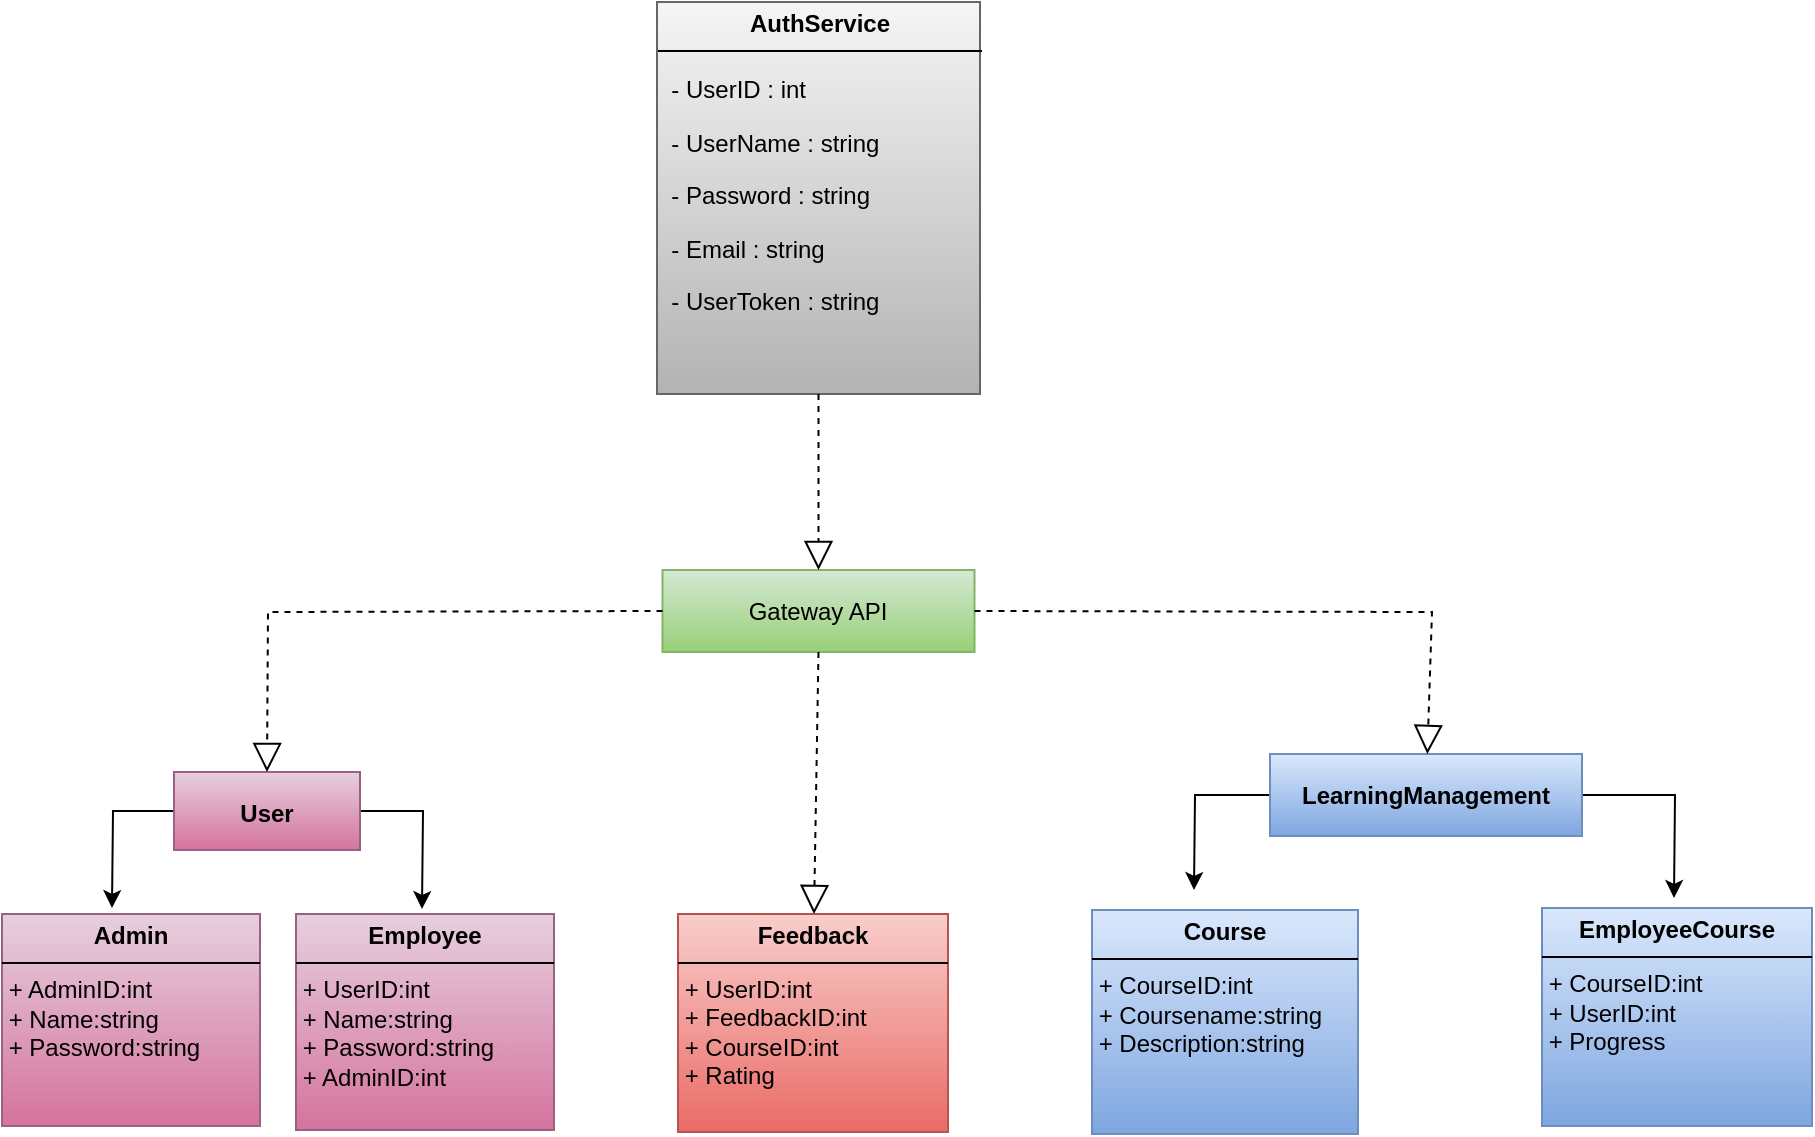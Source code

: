<mxfile version="24.8.4">
  <diagram name="Page-1" id="oK0G3mdSiI1R-UtyLJtH">
    <mxGraphModel dx="2261" dy="1889" grid="0" gridSize="10" guides="1" tooltips="1" connect="1" arrows="1" fold="1" page="1" pageScale="1" pageWidth="827" pageHeight="1169" math="0" shadow="0">
      <root>
        <mxCell id="0" />
        <mxCell id="1" parent="0" />
        <mxCell id="--PdqBRdpQIq2kUzL6Wq-28" value="" style="edgeStyle=orthogonalEdgeStyle;rounded=0;orthogonalLoop=1;jettySize=auto;html=1;" parent="1" source="--PdqBRdpQIq2kUzL6Wq-1" edge="1">
          <mxGeometry relative="1" as="geometry">
            <mxPoint x="444" y="27" as="targetPoint" />
          </mxGeometry>
        </mxCell>
        <mxCell id="--PdqBRdpQIq2kUzL6Wq-30" value="" style="edgeStyle=orthogonalEdgeStyle;rounded=0;orthogonalLoop=1;jettySize=auto;html=1;" parent="1" source="--PdqBRdpQIq2kUzL6Wq-1" edge="1">
          <mxGeometry relative="1" as="geometry">
            <mxPoint x="684" y="31" as="targetPoint" />
          </mxGeometry>
        </mxCell>
        <mxCell id="--PdqBRdpQIq2kUzL6Wq-1" value="&lt;div&gt;&lt;b&gt;&lt;br&gt;&lt;/b&gt;&lt;/div&gt;&lt;div&gt;&lt;b&gt;LearningManagement&lt;/b&gt;&lt;/div&gt;" style="verticalAlign=top;align=center;overflow=fill;html=1;whiteSpace=wrap;fillColor=#dae8fc;gradientColor=#7ea6e0;strokeColor=#6c8ebf;" parent="1" vertex="1">
          <mxGeometry x="482" y="-41" width="156" height="41" as="geometry" />
        </mxCell>
        <mxCell id="--PdqBRdpQIq2kUzL6Wq-6" value="&lt;p style=&quot;margin:0px;margin-top:4px;text-align:center;&quot;&gt;&lt;b&gt;Admin&lt;/b&gt;&lt;br&gt;&lt;/p&gt;&lt;hr size=&quot;1&quot; style=&quot;border-style:solid;&quot;&gt;&lt;div style=&quot;height:2px;&quot;&gt;&amp;nbsp;+ AdminID:int &lt;br&gt;&lt;div align=&quot;left&quot;&gt;&amp;nbsp;+ Name:string&lt;br&gt;&lt;/div&gt;&lt;div align=&quot;left&quot;&gt;&amp;nbsp;+ Password:string&lt;/div&gt;&lt;/div&gt;" style="verticalAlign=top;align=left;overflow=fill;html=1;whiteSpace=wrap;fillColor=#e6d0de;strokeColor=#996185;gradientColor=#d5739d;" parent="1" vertex="1">
          <mxGeometry x="-152" y="39" width="129" height="106" as="geometry" />
        </mxCell>
        <mxCell id="--PdqBRdpQIq2kUzL6Wq-7" value="&lt;p style=&quot;margin:0px;margin-top:4px;text-align:center;&quot;&gt;&lt;b&gt;Employee&lt;/b&gt;&lt;br&gt;&lt;/p&gt;&lt;hr size=&quot;1&quot; style=&quot;border-style:solid;&quot;&gt;&lt;div style=&quot;height:2px;&quot;&gt;&amp;nbsp;+ UserID:int&lt;div align=&quot;left&quot;&gt;&amp;nbsp;+ Name:string&lt;br&gt;&lt;/div&gt;&lt;div align=&quot;left&quot;&gt;&amp;nbsp;+ Password:string&lt;/div&gt;&amp;nbsp;+ AdminID:int&lt;/div&gt;" style="verticalAlign=top;align=left;overflow=fill;html=1;whiteSpace=wrap;fillColor=#e6d0de;gradientColor=#d5739d;strokeColor=#996185;" parent="1" vertex="1">
          <mxGeometry x="-5" y="39" width="129" height="108" as="geometry" />
        </mxCell>
        <mxCell id="--PdqBRdpQIq2kUzL6Wq-26" value="" style="edgeStyle=orthogonalEdgeStyle;rounded=0;orthogonalLoop=1;jettySize=auto;html=1;exitX=1;exitY=0.5;exitDx=0;exitDy=0;" parent="1" source="--PdqBRdpQIq2kUzL6Wq-8" edge="1">
          <mxGeometry relative="1" as="geometry">
            <mxPoint x="58" y="36.5" as="targetPoint" />
            <mxPoint x="-78" y="-15" as="sourcePoint" />
          </mxGeometry>
        </mxCell>
        <mxCell id="Mp1r6Ckg1u2kVBvOz9au-3" value="" style="edgeStyle=orthogonalEdgeStyle;rounded=0;orthogonalLoop=1;jettySize=auto;html=1;" edge="1" parent="1" source="--PdqBRdpQIq2kUzL6Wq-8">
          <mxGeometry relative="1" as="geometry">
            <mxPoint x="-97" y="36" as="targetPoint" />
          </mxGeometry>
        </mxCell>
        <mxCell id="--PdqBRdpQIq2kUzL6Wq-8" value="&lt;div align=&quot;center&quot;&gt;&lt;b&gt;&lt;br&gt;&lt;/b&gt;&lt;/div&gt;&lt;div align=&quot;center&quot;&gt;&lt;b&gt;User&lt;/b&gt;&lt;/div&gt;" style="verticalAlign=top;align=center;overflow=fill;html=1;whiteSpace=wrap;fillColor=#e6d0de;strokeColor=#996185;gradientColor=#d5739d;" parent="1" vertex="1">
          <mxGeometry x="-66" y="-32" width="93" height="39" as="geometry" />
        </mxCell>
        <mxCell id="--PdqBRdpQIq2kUzL6Wq-9" value="&lt;p style=&quot;margin:0px;margin-top:4px;text-align:center;&quot;&gt;&lt;b&gt;Course&lt;/b&gt;&lt;br&gt;&lt;/p&gt;&lt;hr size=&quot;1&quot; style=&quot;border-style:solid;&quot;&gt;&lt;div style=&quot;height:2px;&quot;&gt;&amp;nbsp;+ CourseID:int&lt;div align=&quot;left&quot;&gt;&amp;nbsp;+ Coursename:string&lt;br&gt;&lt;/div&gt;&lt;div align=&quot;left&quot;&gt;&amp;nbsp;+ Description:string&lt;/div&gt;&amp;nbsp;&lt;br&gt;&lt;/div&gt;" style="verticalAlign=top;align=left;overflow=fill;html=1;whiteSpace=wrap;fillColor=#dae8fc;gradientColor=#7ea6e0;strokeColor=#6c8ebf;" parent="1" vertex="1">
          <mxGeometry x="393" y="37" width="133" height="112" as="geometry" />
        </mxCell>
        <mxCell id="--PdqBRdpQIq2kUzL6Wq-10" value="&lt;p style=&quot;margin:0px;margin-top:4px;text-align:center;&quot;&gt;&lt;b&gt;EmployeeCourse&lt;/b&gt;&lt;br&gt;&lt;/p&gt;&lt;hr size=&quot;1&quot; style=&quot;border-style:solid;&quot;&gt;&lt;div style=&quot;height:2px;&quot;&gt;&amp;nbsp;+ CourseID:int&lt;div align=&quot;left&quot;&gt;&amp;nbsp;+ UserID:int&lt;br&gt;&lt;/div&gt;&lt;div align=&quot;left&quot;&gt;&amp;nbsp;+ Progress&lt;/div&gt;&amp;nbsp;&lt;br&gt;&lt;/div&gt;" style="verticalAlign=top;align=left;overflow=fill;html=1;whiteSpace=wrap;fillColor=#dae8fc;gradientColor=#7ea6e0;strokeColor=#6c8ebf;" parent="1" vertex="1">
          <mxGeometry x="618" y="36" width="135" height="109" as="geometry" />
        </mxCell>
        <mxCell id="--PdqBRdpQIq2kUzL6Wq-11" value="&lt;p style=&quot;margin:0px;margin-top:4px;text-align:center;&quot;&gt;&lt;b&gt;Feedback&lt;/b&gt;&lt;br&gt;&lt;/p&gt;&lt;hr size=&quot;1&quot; style=&quot;border-style:solid;&quot;&gt;&lt;div style=&quot;height:2px;&quot;&gt;&amp;nbsp;+ UserID:int&lt;/div&gt;&lt;div style=&quot;height:2px;&quot;&gt;&lt;br&gt;&lt;/div&gt;&lt;div style=&quot;height:2px;&quot;&gt;&lt;br&gt;&lt;/div&gt;&lt;div style=&quot;height:2px;&quot;&gt;&lt;br&gt;&lt;/div&gt;&lt;div style=&quot;height:2px;&quot;&gt;&lt;br&gt;&lt;/div&gt;&lt;div style=&quot;height:2px;&quot;&gt;&lt;br&gt;&lt;/div&gt;&lt;div style=&quot;height:2px;&quot;&gt;&amp;nbsp;&lt;/div&gt;&lt;div style=&quot;height:2px;&quot;&gt;&amp;nbsp;+ FeedbackID:int &lt;div align=&quot;left&quot;&gt;&amp;nbsp;+ CourseID:int&lt;br&gt;&lt;/div&gt;&lt;div align=&quot;left&quot;&gt;&amp;nbsp;+ Rating&lt;/div&gt;&lt;div align=&quot;left&quot;&gt;&amp;nbsp;&lt;br&gt;&lt;/div&gt;&lt;/div&gt;" style="verticalAlign=top;align=left;overflow=fill;html=1;whiteSpace=wrap;fillColor=#f8cecc;strokeColor=#b85450;gradientColor=#ea6b66;" parent="1" vertex="1">
          <mxGeometry x="186" y="39" width="135" height="109" as="geometry" />
        </mxCell>
        <mxCell id="Mp1r6Ckg1u2kVBvOz9au-4" value="&lt;p style=&quot;margin:0px;margin-top:4px;text-align:center;&quot;&gt;&lt;b&gt;AuthService&lt;/b&gt;&lt;br&gt;&lt;/p&gt;&lt;hr size=&quot;1&quot; style=&quot;border-style:solid;&quot;&gt;&lt;div style=&quot;height:2px;&quot;&gt;&lt;p&gt;&amp;nbsp; - UserID : int&lt;/p&gt;&lt;p&gt;&amp;nbsp; - UserName : string&lt;/p&gt;&lt;p&gt;&amp;nbsp; - Password : string&lt;/p&gt;&lt;p&gt;&amp;nbsp; - Email : string&lt;/p&gt;&lt;p&gt;&amp;nbsp; - UserToken : string&lt;/p&gt;&lt;/div&gt;" style="verticalAlign=top;align=left;overflow=fill;html=1;whiteSpace=wrap;fillColor=#f5f5f5;strokeColor=#666666;gradientColor=#b3b3b3;" vertex="1" parent="1">
          <mxGeometry x="175.5" y="-417" width="161.5" height="196" as="geometry" />
        </mxCell>
        <mxCell id="Mp1r6Ckg1u2kVBvOz9au-5" value="&lt;div&gt;&lt;br&gt;&lt;/div&gt;&lt;div&gt;Gateway API&lt;/div&gt;" style="verticalAlign=top;align=center;overflow=fill;html=1;whiteSpace=wrap;fillColor=#d5e8d4;strokeColor=#82b366;gradientColor=#97d077;" vertex="1" parent="1">
          <mxGeometry x="178.25" y="-133" width="156" height="41" as="geometry" />
        </mxCell>
        <mxCell id="Mp1r6Ckg1u2kVBvOz9au-7" value="" style="endArrow=block;dashed=1;endFill=0;endSize=12;html=1;rounded=0;exitX=0.5;exitY=1;exitDx=0;exitDy=0;entryX=0.5;entryY=0;entryDx=0;entryDy=0;" edge="1" parent="1" source="Mp1r6Ckg1u2kVBvOz9au-4" target="Mp1r6Ckg1u2kVBvOz9au-5">
          <mxGeometry width="160" relative="1" as="geometry">
            <mxPoint x="244" y="-229" as="sourcePoint" />
            <mxPoint x="244" y="-172" as="targetPoint" />
          </mxGeometry>
        </mxCell>
        <mxCell id="Mp1r6Ckg1u2kVBvOz9au-8" value="" style="endArrow=block;dashed=1;endFill=0;endSize=12;html=1;rounded=0;entryX=0.5;entryY=0;entryDx=0;entryDy=0;exitX=0;exitY=0.5;exitDx=0;exitDy=0;" edge="1" parent="1" source="Mp1r6Ckg1u2kVBvOz9au-5" target="--PdqBRdpQIq2kUzL6Wq-8">
          <mxGeometry width="160" relative="1" as="geometry">
            <mxPoint x="221" y="-164" as="sourcePoint" />
            <mxPoint x="416" y="-140" as="targetPoint" />
            <Array as="points">
              <mxPoint x="-19" y="-112" />
            </Array>
          </mxGeometry>
        </mxCell>
        <mxCell id="Mp1r6Ckg1u2kVBvOz9au-9" value="" style="endArrow=block;dashed=1;endFill=0;endSize=12;html=1;rounded=0;exitX=1;exitY=0.5;exitDx=0;exitDy=0;" edge="1" parent="1" source="Mp1r6Ckg1u2kVBvOz9au-5" target="--PdqBRdpQIq2kUzL6Wq-1">
          <mxGeometry width="160" relative="1" as="geometry">
            <mxPoint x="689" y="-264" as="sourcePoint" />
            <mxPoint x="343" y="-99.5" as="targetPoint" />
            <Array as="points">
              <mxPoint x="563" y="-112" />
            </Array>
          </mxGeometry>
        </mxCell>
        <mxCell id="Mp1r6Ckg1u2kVBvOz9au-10" value="" style="endArrow=block;dashed=1;endFill=0;endSize=12;html=1;rounded=0;exitX=0.5;exitY=1;exitDx=0;exitDy=0;" edge="1" parent="1" source="Mp1r6Ckg1u2kVBvOz9au-5">
          <mxGeometry width="160" relative="1" as="geometry">
            <mxPoint x="257" y="-77" as="sourcePoint" />
            <mxPoint x="254" y="39" as="targetPoint" />
          </mxGeometry>
        </mxCell>
      </root>
    </mxGraphModel>
  </diagram>
</mxfile>
